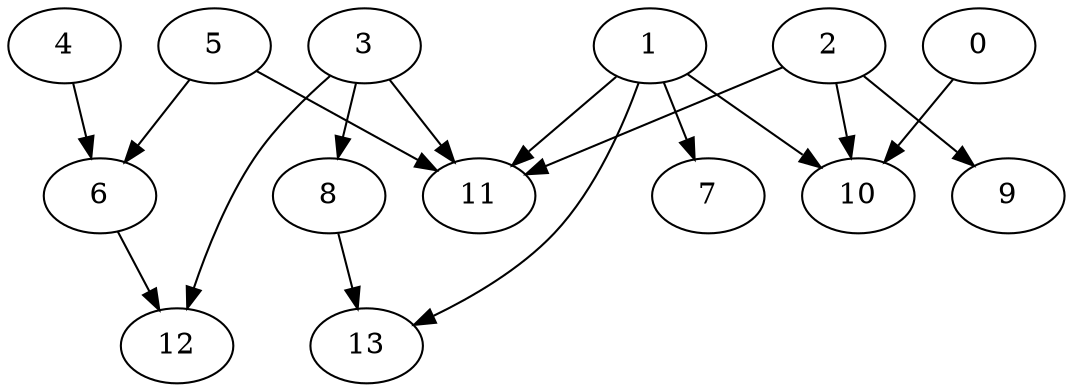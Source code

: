 digraph {
    6 -> 12;
    3 -> 8;
    5 -> 11;
    0 -> 10;
    1 -> 11;
    2 -> 10;
    4 -> 6;
    8 -> 13;
    2 -> 9;
    1 -> 7;
    1 -> 13;
    5 -> 6;
    1 -> 10;
    3 -> 12;
    2 -> 11;
    3 -> 11;
}
